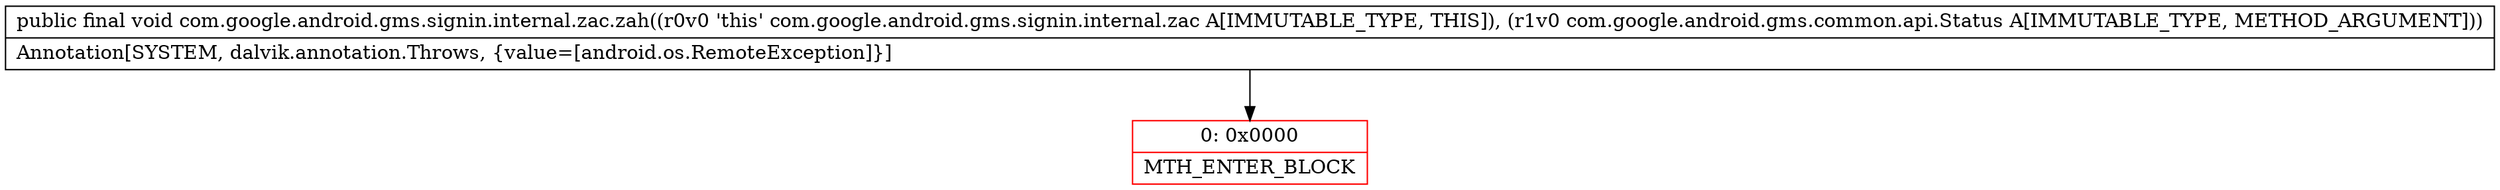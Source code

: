 digraph "CFG forcom.google.android.gms.signin.internal.zac.zah(Lcom\/google\/android\/gms\/common\/api\/Status;)V" {
subgraph cluster_Region_1377389564 {
label = "R(0)";
node [shape=record,color=blue];
}
Node_0 [shape=record,color=red,label="{0\:\ 0x0000|MTH_ENTER_BLOCK\l}"];
MethodNode[shape=record,label="{public final void com.google.android.gms.signin.internal.zac.zah((r0v0 'this' com.google.android.gms.signin.internal.zac A[IMMUTABLE_TYPE, THIS]), (r1v0 com.google.android.gms.common.api.Status A[IMMUTABLE_TYPE, METHOD_ARGUMENT]))  | Annotation[SYSTEM, dalvik.annotation.Throws, \{value=[android.os.RemoteException]\}]\l}"];
MethodNode -> Node_0;
}


